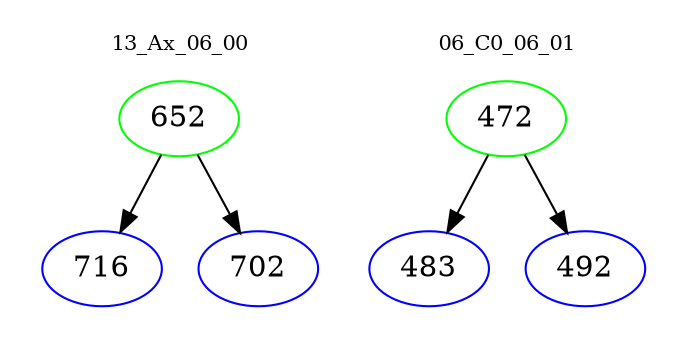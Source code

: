 digraph{
subgraph cluster_0 {
color = white
label = "13_Ax_06_00";
fontsize=10;
T0_652 [label="652", color="green"]
T0_652 -> T0_716 [color="black"]
T0_716 [label="716", color="blue"]
T0_652 -> T0_702 [color="black"]
T0_702 [label="702", color="blue"]
}
subgraph cluster_1 {
color = white
label = "06_C0_06_01";
fontsize=10;
T1_472 [label="472", color="green"]
T1_472 -> T1_483 [color="black"]
T1_483 [label="483", color="blue"]
T1_472 -> T1_492 [color="black"]
T1_492 [label="492", color="blue"]
}
}
